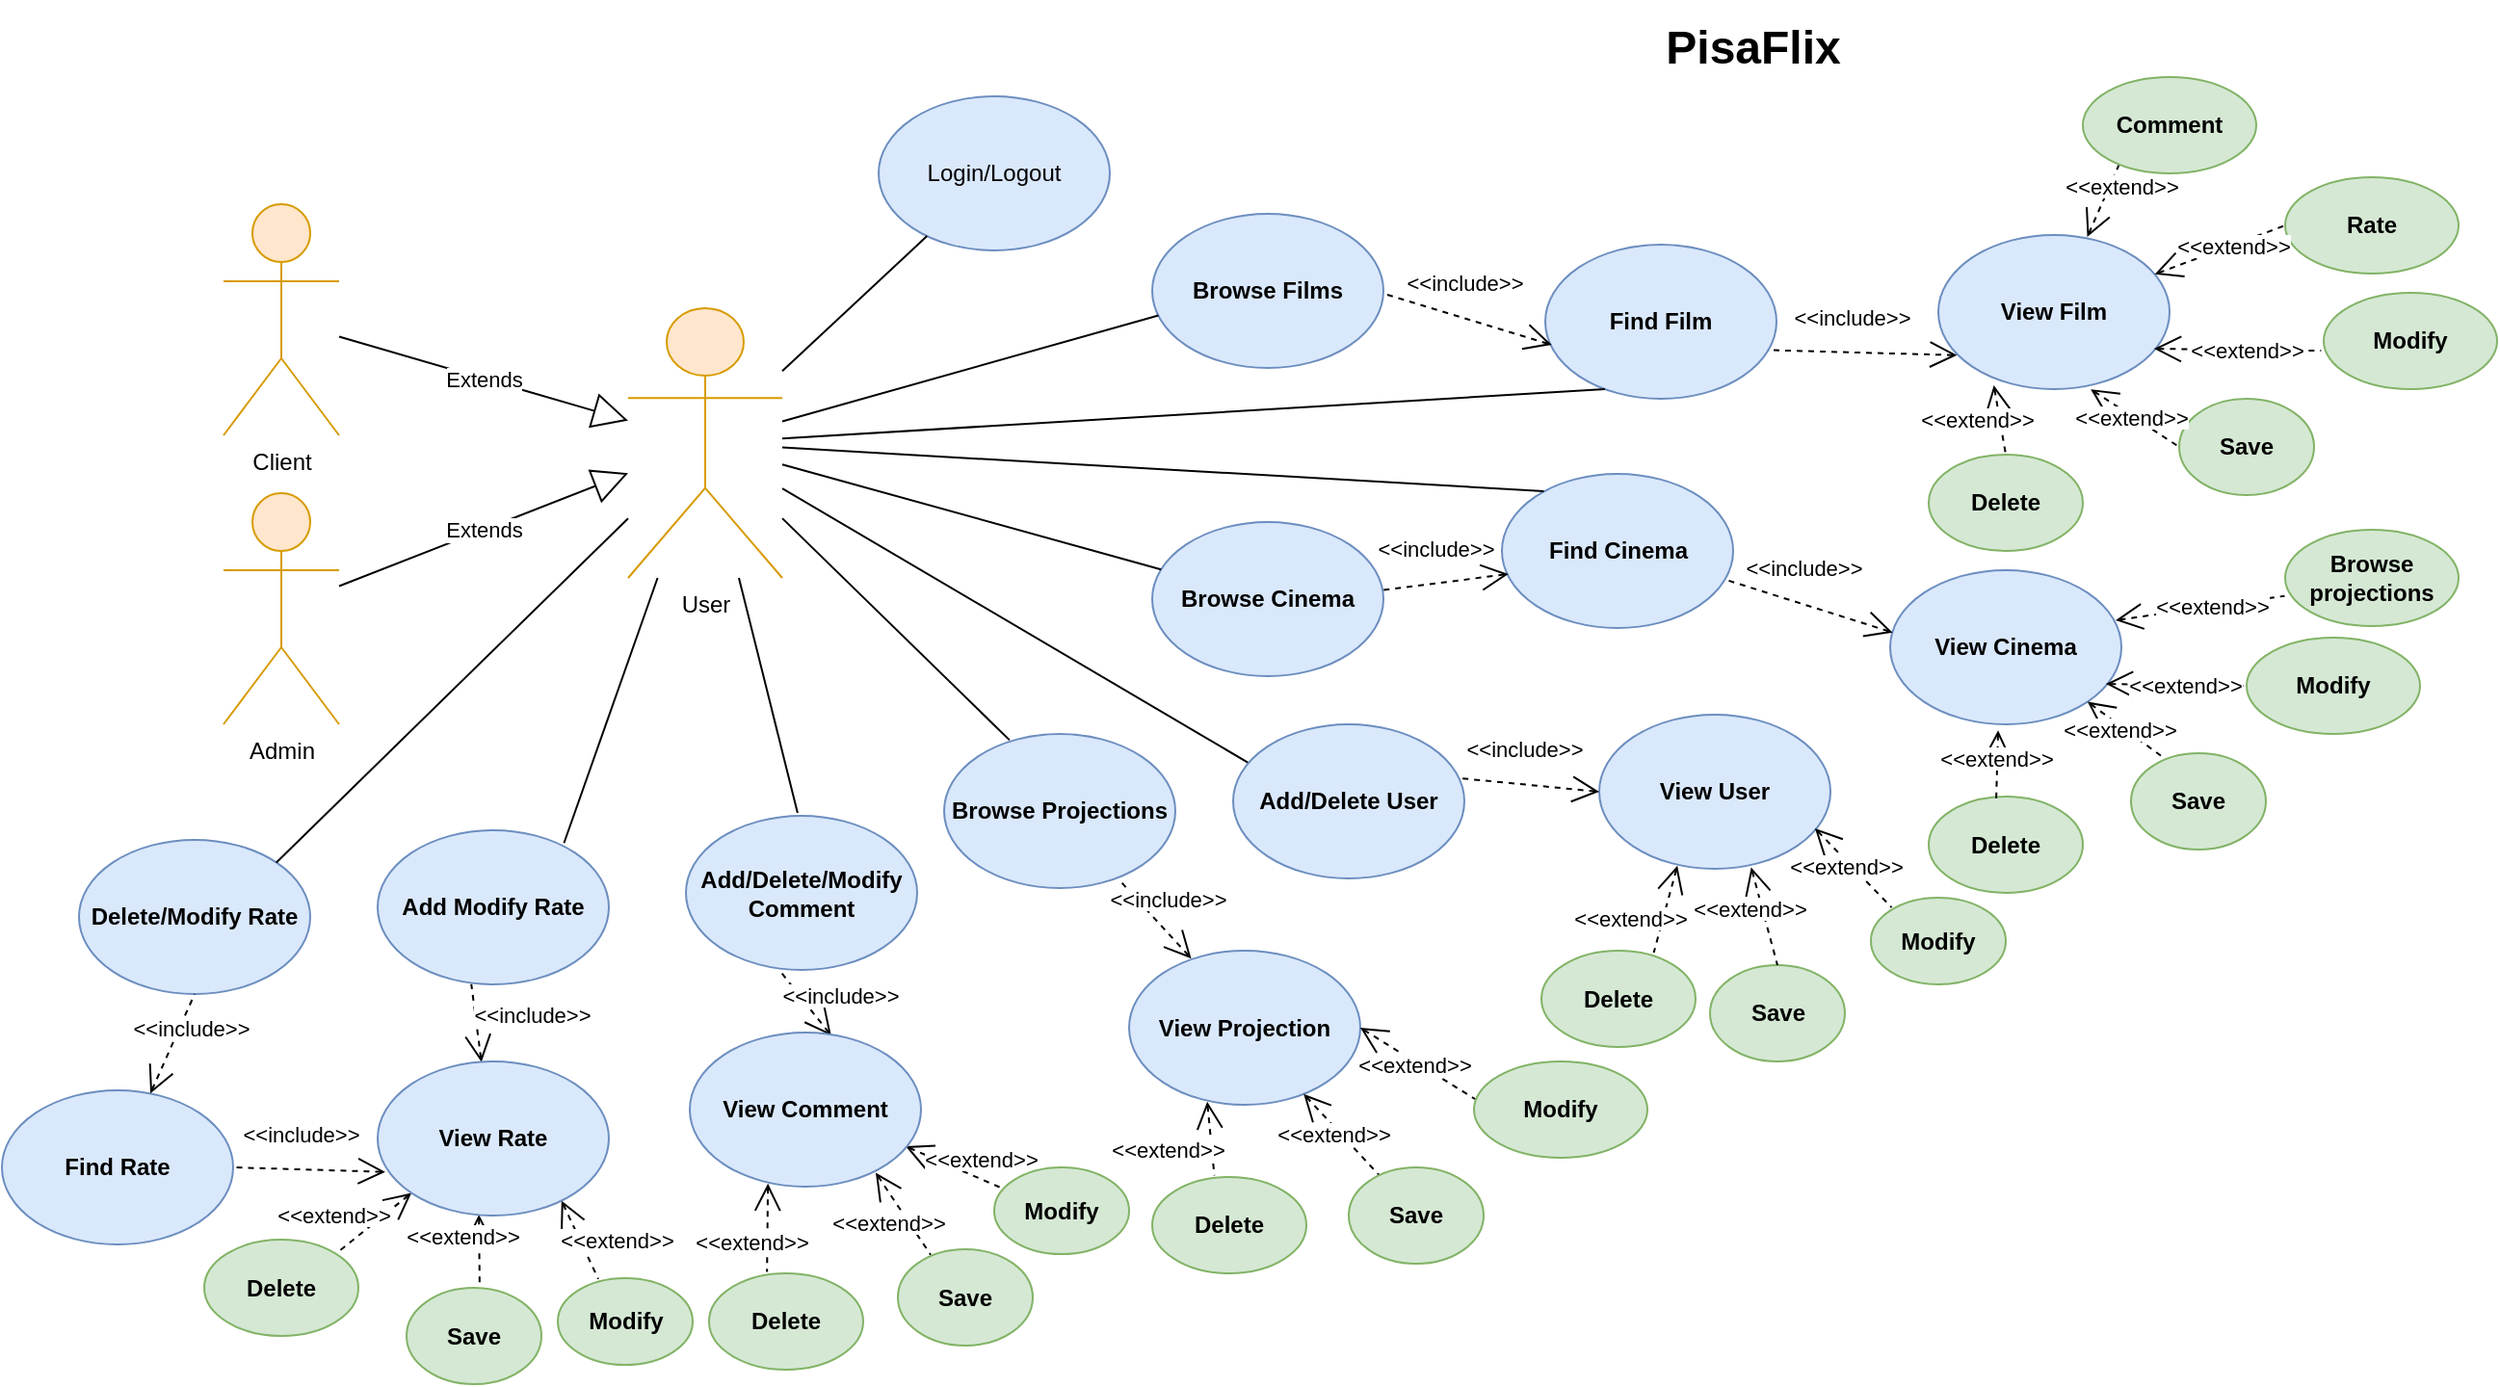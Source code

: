 <mxfile version="12.1.4" type="device" pages="1"><diagram id="BbvuW23b8s510joW4BoM" name="Pagina-1"><mxGraphModel dx="528" dy="254" grid="1" gridSize="10" guides="1" tooltips="1" connect="1" arrows="1" fold="1" page="1" pageScale="1" pageWidth="827" pageHeight="1169" math="0" shadow="0"><root><mxCell id="0"/><mxCell id="1" parent="0"/><mxCell id="h_1b7yaZ3pGZxx54D0NZ-1" value="User" style="shape=umlActor;verticalLabelPosition=bottom;labelBackgroundColor=#ffffff;verticalAlign=top;html=1;outlineConnect=0;fillColor=#ffe6cc;strokeColor=#d79b00;" parent="1" vertex="1"><mxGeometry x="330" y="174" width="80" height="140" as="geometry"/></mxCell><mxCell id="h_1b7yaZ3pGZxx54D0NZ-2" value="Client" style="shape=umlActor;verticalLabelPosition=bottom;labelBackgroundColor=#ffffff;verticalAlign=top;html=1;outlineConnect=0;fillColor=#ffe6cc;strokeColor=#d79b00;" parent="1" vertex="1"><mxGeometry x="120" y="120" width="60" height="120" as="geometry"/></mxCell><mxCell id="h_1b7yaZ3pGZxx54D0NZ-3" value="Admin" style="shape=umlActor;verticalLabelPosition=bottom;labelBackgroundColor=#ffffff;verticalAlign=top;html=1;outlineConnect=0;fillColor=#ffe6cc;strokeColor=#d79b00;" parent="1" vertex="1"><mxGeometry x="120" y="270" width="60" height="120" as="geometry"/></mxCell><mxCell id="h_1b7yaZ3pGZxx54D0NZ-4" value="Extends" style="endArrow=block;endSize=16;endFill=0;html=1;" parent="1" source="h_1b7yaZ3pGZxx54D0NZ-2" target="h_1b7yaZ3pGZxx54D0NZ-1" edge="1"><mxGeometry width="160" relative="1" as="geometry"><mxPoint x="-140" y="479" as="sourcePoint"/><mxPoint x="20" y="479" as="targetPoint"/></mxGeometry></mxCell><mxCell id="h_1b7yaZ3pGZxx54D0NZ-5" value="Extends" style="endArrow=block;endSize=16;endFill=0;html=1;" parent="1" source="h_1b7yaZ3pGZxx54D0NZ-3" target="h_1b7yaZ3pGZxx54D0NZ-1" edge="1"><mxGeometry width="160" relative="1" as="geometry"><mxPoint x="-170" y="259" as="sourcePoint"/><mxPoint x="-20" y="199" as="targetPoint"/></mxGeometry></mxCell><mxCell id="h_1b7yaZ3pGZxx54D0NZ-13" value="&lt;font style=&quot;font-size: 24px&quot;&gt;&lt;b&gt;PisaFlix&lt;/b&gt;&lt;/font&gt;" style="text;html=1;strokeColor=none;fillColor=none;align=center;verticalAlign=middle;whiteSpace=wrap;rounded=0;" parent="1" vertex="1"><mxGeometry x="839" y="14" width="150" height="50" as="geometry"/></mxCell><mxCell id="h_1b7yaZ3pGZxx54D0NZ-17" value="&lt;b&gt;Browse Films&lt;/b&gt;" style="ellipse;whiteSpace=wrap;html=1;fillColor=#dae8fc;strokeColor=#6c8ebf;" parent="1" vertex="1"><mxGeometry x="602" y="125" width="120" height="80" as="geometry"/></mxCell><mxCell id="h_1b7yaZ3pGZxx54D0NZ-18" value="Login/Logout" style="ellipse;whiteSpace=wrap;html=1;fillColor=#dae8fc;strokeColor=#6c8ebf;" parent="1" vertex="1"><mxGeometry x="460" y="64" width="120" height="80" as="geometry"/></mxCell><mxCell id="h_1b7yaZ3pGZxx54D0NZ-30" value="" style="endArrow=none;html=1;" parent="1" source="h_1b7yaZ3pGZxx54D0NZ-1" target="h_1b7yaZ3pGZxx54D0NZ-18" edge="1"><mxGeometry width="50" height="50" relative="1" as="geometry"><mxPoint x="620" y="340" as="sourcePoint"/><mxPoint x="1055" y="550" as="targetPoint"/></mxGeometry></mxCell><mxCell id="h_1b7yaZ3pGZxx54D0NZ-39" value="Find Film" style="ellipse;whiteSpace=wrap;html=1;fontStyle=1;fillColor=#dae8fc;strokeColor=#6c8ebf;" parent="1" vertex="1"><mxGeometry x="806" y="141" width="120" height="80" as="geometry"/></mxCell><mxCell id="h_1b7yaZ3pGZxx54D0NZ-43" value="" style="endArrow=none;html=1;entryX=0.027;entryY=0.659;entryDx=0;entryDy=0;entryPerimeter=0;" parent="1" source="h_1b7yaZ3pGZxx54D0NZ-1" target="h_1b7yaZ3pGZxx54D0NZ-17" edge="1"><mxGeometry width="50" height="50" relative="1" as="geometry"><mxPoint x="627.5" y="341.658" as="sourcePoint"/><mxPoint x="760.033" y="170.063" as="targetPoint"/></mxGeometry></mxCell><mxCell id="h_1b7yaZ3pGZxx54D0NZ-47" value="&lt;span style=&quot;background-color: rgb(255 , 255 , 255)&quot;&gt;&amp;lt;&amp;lt;include&amp;gt;&amp;gt;&lt;/span&gt;" style="edgeStyle=none;html=1;startArrow=open;endArrow=none;startSize=12;verticalAlign=bottom;dashed=1;labelBackgroundColor=none;entryX=1.004;entryY=0.519;entryDx=0;entryDy=0;entryPerimeter=0;exitX=0.028;exitY=0.65;exitDx=0;exitDy=0;exitPerimeter=0;" parent="1" source="h_1b7yaZ3pGZxx54D0NZ-39" target="h_1b7yaZ3pGZxx54D0NZ-17" edge="1"><mxGeometry x="0.116" y="-9" width="160" relative="1" as="geometry"><mxPoint x="840.071" y="103.5" as="sourcePoint"/><mxPoint x="1000.071" y="103.5" as="targetPoint"/><mxPoint as="offset"/></mxGeometry></mxCell><mxCell id="h_1b7yaZ3pGZxx54D0NZ-48" value="View Film" style="ellipse;whiteSpace=wrap;html=1;fontStyle=1;fillColor=#dae8fc;strokeColor=#6c8ebf;" parent="1" vertex="1"><mxGeometry x="1010" y="136" width="120" height="80" as="geometry"/></mxCell><mxCell id="h_1b7yaZ3pGZxx54D0NZ-49" value="&lt;span style=&quot;background-color: rgb(255 , 255 , 255)&quot;&gt;&amp;lt;&amp;lt;include&amp;gt;&amp;gt;&lt;/span&gt;" style="edgeStyle=none;html=1;startArrow=open;endArrow=none;startSize=12;verticalAlign=bottom;dashed=1;labelBackgroundColor=none;entryX=0.962;entryY=0.684;entryDx=0;entryDy=0;entryPerimeter=0;exitX=0.081;exitY=0.78;exitDx=0;exitDy=0;exitPerimeter=0;" parent="1" source="h_1b7yaZ3pGZxx54D0NZ-48" target="h_1b7yaZ3pGZxx54D0NZ-39" edge="1"><mxGeometry x="0.116" y="-9" width="160" relative="1" as="geometry"><mxPoint x="1121.86" y="230" as="sourcePoint"/><mxPoint x="1059.86" y="238.64" as="targetPoint"/><mxPoint as="offset"/></mxGeometry></mxCell><mxCell id="h_1b7yaZ3pGZxx54D0NZ-50" value="Delete" style="ellipse;whiteSpace=wrap;html=1;fontStyle=1;fillColor=#d5e8d4;strokeColor=#82b366;" parent="1" vertex="1"><mxGeometry x="1005" y="250" width="80" height="50" as="geometry"/></mxCell><mxCell id="h_1b7yaZ3pGZxx54D0NZ-51" value="Save" style="ellipse;whiteSpace=wrap;html=1;fontStyle=1;fillColor=#d5e8d4;strokeColor=#82b366;" parent="1" vertex="1"><mxGeometry x="1135" y="221" width="70" height="50" as="geometry"/></mxCell><mxCell id="h_1b7yaZ3pGZxx54D0NZ-52" value="Modify" style="ellipse;whiteSpace=wrap;html=1;fontStyle=1;fillColor=#d5e8d4;strokeColor=#82b366;" parent="1" vertex="1"><mxGeometry x="1210" y="166" width="90" height="50" as="geometry"/></mxCell><mxCell id="h_1b7yaZ3pGZxx54D0NZ-54" value="&lt;span style=&quot;background-color: rgb(255 , 255 , 255)&quot;&gt;&amp;lt;&amp;lt;extend&amp;gt;&amp;gt;&lt;/span&gt;" style="edgeStyle=none;html=1;startArrow=open;endArrow=none;startSize=12;verticalAlign=bottom;dashed=1;labelBackgroundColor=none;entryX=-0.015;entryY=0.601;entryDx=0;entryDy=0;exitX=0.933;exitY=0.738;exitDx=0;exitDy=0;exitPerimeter=0;entryPerimeter=0;" parent="1" source="h_1b7yaZ3pGZxx54D0NZ-48" target="h_1b7yaZ3pGZxx54D0NZ-52" edge="1"><mxGeometry x="0.116" y="-9" width="160" relative="1" as="geometry"><mxPoint x="1114.22" y="210.9" as="sourcePoint"/><mxPoint x="999.94" y="213.22" as="targetPoint"/><mxPoint as="offset"/></mxGeometry></mxCell><mxCell id="h_1b7yaZ3pGZxx54D0NZ-55" value="&lt;span style=&quot;background-color: rgb(255 , 255 , 255)&quot;&gt;&amp;lt;&amp;lt;extend&amp;gt;&amp;gt;&lt;/span&gt;" style="edgeStyle=none;html=1;startArrow=open;endArrow=none;startSize=12;verticalAlign=bottom;dashed=1;labelBackgroundColor=none;entryX=0;entryY=0.5;entryDx=0;entryDy=0;exitX=0.659;exitY=1.001;exitDx=0;exitDy=0;exitPerimeter=0;" parent="1" source="h_1b7yaZ3pGZxx54D0NZ-48" target="h_1b7yaZ3pGZxx54D0NZ-51" edge="1"><mxGeometry x="0.116" y="-9" width="160" relative="1" as="geometry"><mxPoint x="1114.22" y="234.9" as="sourcePoint"/><mxPoint x="999.94" y="237.22" as="targetPoint"/><mxPoint as="offset"/></mxGeometry></mxCell><mxCell id="h_1b7yaZ3pGZxx54D0NZ-56" value="&lt;span style=&quot;background-color: rgb(255 , 255 , 255)&quot;&gt;&amp;lt;&amp;lt;extend&amp;gt;&amp;gt;&lt;/span&gt;" style="edgeStyle=none;html=1;startArrow=open;endArrow=none;startSize=12;verticalAlign=bottom;dashed=1;labelBackgroundColor=none;entryX=0.5;entryY=0;entryDx=0;entryDy=0;exitX=0.24;exitY=0.975;exitDx=0;exitDy=0;exitPerimeter=0;" parent="1" source="h_1b7yaZ3pGZxx54D0NZ-48" target="h_1b7yaZ3pGZxx54D0NZ-50" edge="1"><mxGeometry x="0.375" y="-13" width="160" relative="1" as="geometry"><mxPoint x="1114.22" y="249.9" as="sourcePoint"/><mxPoint x="999.94" y="252.22" as="targetPoint"/><mxPoint as="offset"/></mxGeometry></mxCell><mxCell id="h_1b7yaZ3pGZxx54D0NZ-59" value="" style="endArrow=none;html=1;entryX=0.258;entryY=0.938;entryDx=0;entryDy=0;entryPerimeter=0;" parent="1" source="h_1b7yaZ3pGZxx54D0NZ-1" target="h_1b7yaZ3pGZxx54D0NZ-39" edge="1"><mxGeometry width="50" height="50" relative="1" as="geometry"><mxPoint x="628.5" y="365.459" as="sourcePoint"/><mxPoint x="771.74" y="260.22" as="targetPoint"/></mxGeometry></mxCell><mxCell id="h_1b7yaZ3pGZxx54D0NZ-61" value="&lt;b&gt;Browse Cinema&lt;/b&gt;" style="ellipse;whiteSpace=wrap;html=1;fillColor=#dae8fc;strokeColor=#6c8ebf;" parent="1" vertex="1"><mxGeometry x="602" y="285" width="120" height="80" as="geometry"/></mxCell><mxCell id="h_1b7yaZ3pGZxx54D0NZ-63" value="Find&amp;nbsp;&lt;b&gt;Cinema&lt;/b&gt;" style="ellipse;whiteSpace=wrap;html=1;fontStyle=1;fillColor=#dae8fc;strokeColor=#6c8ebf;" parent="1" vertex="1"><mxGeometry x="783.5" y="260" width="120" height="80" as="geometry"/></mxCell><mxCell id="h_1b7yaZ3pGZxx54D0NZ-64" value="" style="endArrow=none;html=1;" parent="1" source="h_1b7yaZ3pGZxx54D0NZ-1" target="h_1b7yaZ3pGZxx54D0NZ-61" edge="1"><mxGeometry width="50" height="50" relative="1" as="geometry"><mxPoint x="630" y="617.959" as="sourcePoint"/><mxPoint x="770.033" y="460.063" as="targetPoint"/></mxGeometry></mxCell><mxCell id="h_1b7yaZ3pGZxx54D0NZ-65" value="&lt;span style=&quot;background-color: rgb(255 , 255 , 255)&quot;&gt;&amp;lt;&amp;lt;include&amp;gt;&amp;gt;&lt;/span&gt;" style="edgeStyle=none;html=1;startArrow=open;endArrow=none;startSize=12;verticalAlign=bottom;dashed=1;labelBackgroundColor=none;entryX=0.99;entryY=0.443;entryDx=0;entryDy=0;entryPerimeter=0;exitX=0.028;exitY=0.65;exitDx=0;exitDy=0;exitPerimeter=0;" parent="1" source="h_1b7yaZ3pGZxx54D0NZ-63" target="h_1b7yaZ3pGZxx54D0NZ-61" edge="1"><mxGeometry x="0.116" y="-9" width="160" relative="1" as="geometry"><mxPoint x="850.071" y="393.5" as="sourcePoint"/><mxPoint x="1010.071" y="393.5" as="targetPoint"/><mxPoint as="offset"/></mxGeometry></mxCell><mxCell id="h_1b7yaZ3pGZxx54D0NZ-66" value="View&amp;nbsp;&lt;b&gt;Cinema&lt;/b&gt;" style="ellipse;whiteSpace=wrap;html=1;fontStyle=1;fillColor=#dae8fc;strokeColor=#6c8ebf;" parent="1" vertex="1"><mxGeometry x="985" y="310" width="120" height="80" as="geometry"/></mxCell><mxCell id="h_1b7yaZ3pGZxx54D0NZ-67" value="&lt;span style=&quot;background-color: rgb(255 , 255 , 255)&quot;&gt;&amp;lt;&amp;lt;include&amp;gt;&amp;gt;&lt;/span&gt;" style="edgeStyle=none;html=1;startArrow=open;endArrow=none;startSize=12;verticalAlign=bottom;dashed=1;labelBackgroundColor=none;entryX=0.962;entryY=0.684;entryDx=0;entryDy=0;entryPerimeter=0;exitX=0.011;exitY=0.404;exitDx=0;exitDy=0;exitPerimeter=0;" parent="1" source="h_1b7yaZ3pGZxx54D0NZ-66" target="h_1b7yaZ3pGZxx54D0NZ-63" edge="1"><mxGeometry x="0.116" y="-9" width="160" relative="1" as="geometry"><mxPoint x="1131.86" y="520" as="sourcePoint"/><mxPoint x="1069.86" y="528.64" as="targetPoint"/><mxPoint as="offset"/></mxGeometry></mxCell><mxCell id="h_1b7yaZ3pGZxx54D0NZ-68" value="Delete" style="ellipse;whiteSpace=wrap;html=1;fontStyle=1;fillColor=#d5e8d4;strokeColor=#82b366;" parent="1" vertex="1"><mxGeometry x="1005" y="427.5" width="80" height="50" as="geometry"/></mxCell><mxCell id="h_1b7yaZ3pGZxx54D0NZ-69" value="Save" style="ellipse;whiteSpace=wrap;html=1;fontStyle=1;fillColor=#d5e8d4;strokeColor=#82b366;" parent="1" vertex="1"><mxGeometry x="1110" y="405" width="70" height="50" as="geometry"/></mxCell><mxCell id="h_1b7yaZ3pGZxx54D0NZ-70" value="Modify" style="ellipse;whiteSpace=wrap;html=1;fontStyle=1;fillColor=#d5e8d4;strokeColor=#82b366;" parent="1" vertex="1"><mxGeometry x="1170" y="345" width="90" height="50" as="geometry"/></mxCell><mxCell id="h_1b7yaZ3pGZxx54D0NZ-71" value="&lt;span style=&quot;background-color: rgb(255 , 255 , 255)&quot;&gt;&amp;lt;&amp;lt;extend&amp;gt;&amp;gt;&lt;/span&gt;" style="edgeStyle=none;html=1;startArrow=open;endArrow=none;startSize=12;verticalAlign=bottom;dashed=1;labelBackgroundColor=none;entryX=0;entryY=0.5;entryDx=0;entryDy=0;exitX=0.933;exitY=0.738;exitDx=0;exitDy=0;exitPerimeter=0;" parent="1" source="h_1b7yaZ3pGZxx54D0NZ-66" target="h_1b7yaZ3pGZxx54D0NZ-70" edge="1"><mxGeometry x="0.116" y="-9" width="160" relative="1" as="geometry"><mxPoint x="1174.22" y="499.9" as="sourcePoint"/><mxPoint x="1059.94" y="502.22" as="targetPoint"/><mxPoint as="offset"/></mxGeometry></mxCell><mxCell id="h_1b7yaZ3pGZxx54D0NZ-72" value="&lt;span style=&quot;background-color: rgb(255 , 255 , 255)&quot;&gt;&amp;lt;&amp;lt;extend&amp;gt;&amp;gt;&lt;/span&gt;" style="edgeStyle=none;html=1;startArrow=open;endArrow=none;startSize=12;verticalAlign=bottom;dashed=1;labelBackgroundColor=none;entryX=0.231;entryY=0.036;entryDx=0;entryDy=0;exitX=1;exitY=1;exitDx=0;exitDy=0;entryPerimeter=0;" parent="1" source="h_1b7yaZ3pGZxx54D0NZ-66" target="h_1b7yaZ3pGZxx54D0NZ-69" edge="1"><mxGeometry x="0.116" y="-9" width="160" relative="1" as="geometry"><mxPoint x="1174.22" y="523.9" as="sourcePoint"/><mxPoint x="1059.94" y="526.22" as="targetPoint"/><mxPoint as="offset"/></mxGeometry></mxCell><mxCell id="h_1b7yaZ3pGZxx54D0NZ-73" value="&lt;span style=&quot;background-color: rgb(255 , 255 , 255)&quot;&gt;&amp;lt;&amp;lt;extend&amp;gt;&amp;gt;&lt;/span&gt;" style="edgeStyle=none;html=1;startArrow=open;endArrow=none;startSize=12;verticalAlign=bottom;dashed=1;labelBackgroundColor=none;entryX=0.438;entryY=0.02;entryDx=0;entryDy=0;entryPerimeter=0;exitX=0.467;exitY=1.039;exitDx=0;exitDy=0;exitPerimeter=0;" parent="1" source="h_1b7yaZ3pGZxx54D0NZ-66" target="h_1b7yaZ3pGZxx54D0NZ-68" edge="1"><mxGeometry x="0.328" width="160" relative="1" as="geometry"><mxPoint x="1174.22" y="538.9" as="sourcePoint"/><mxPoint x="1059.94" y="541.22" as="targetPoint"/><mxPoint as="offset"/></mxGeometry></mxCell><mxCell id="h_1b7yaZ3pGZxx54D0NZ-74" value="" style="endArrow=none;html=1;entryX=0.181;entryY=0.112;entryDx=0;entryDy=0;entryPerimeter=0;" parent="1" source="h_1b7yaZ3pGZxx54D0NZ-1" target="h_1b7yaZ3pGZxx54D0NZ-63" edge="1"><mxGeometry width="50" height="50" relative="1" as="geometry"><mxPoint x="580" y="300.222" as="sourcePoint"/><mxPoint x="741.74" y="491.22" as="targetPoint"/></mxGeometry></mxCell><mxCell id="h_1b7yaZ3pGZxx54D0NZ-76" value="" style="endArrow=none;html=1;entryX=0.065;entryY=0.249;entryDx=0;entryDy=0;entryPerimeter=0;" parent="1" source="h_1b7yaZ3pGZxx54D0NZ-1" target="h_1b7yaZ3pGZxx54D0NZ-78" edge="1"><mxGeometry width="50" height="50" relative="1" as="geometry"><mxPoint x="805" y="390.821" as="sourcePoint"/><mxPoint x="771.74" y="680.22" as="targetPoint"/><Array as="points"/></mxGeometry></mxCell><mxCell id="h_1b7yaZ3pGZxx54D0NZ-78" value="Add/Delete&amp;nbsp;&lt;b&gt;User&lt;/b&gt;" style="ellipse;whiteSpace=wrap;html=1;fontStyle=1;fillColor=#dae8fc;strokeColor=#6c8ebf;" parent="1" vertex="1"><mxGeometry x="644" y="390" width="120" height="80" as="geometry"/></mxCell><mxCell id="h_1b7yaZ3pGZxx54D0NZ-80" value="View&amp;nbsp;&lt;b&gt;User&lt;/b&gt;" style="ellipse;whiteSpace=wrap;html=1;fontStyle=1;fillColor=#dae8fc;strokeColor=#6c8ebf;" parent="1" vertex="1"><mxGeometry x="834" y="385" width="120" height="80" as="geometry"/></mxCell><mxCell id="h_1b7yaZ3pGZxx54D0NZ-81" value="&lt;span style=&quot;background-color: rgb(255 , 255 , 255)&quot;&gt;&amp;lt;&amp;lt;include&amp;gt;&amp;gt;&lt;/span&gt;" style="edgeStyle=none;html=1;startArrow=open;endArrow=none;startSize=12;verticalAlign=bottom;dashed=1;labelBackgroundColor=none;entryX=0.983;entryY=0.35;entryDx=0;entryDy=0;entryPerimeter=0;exitX=0;exitY=0.5;exitDx=0;exitDy=0;" parent="1" source="h_1b7yaZ3pGZxx54D0NZ-80" target="h_1b7yaZ3pGZxx54D0NZ-78" edge="1"><mxGeometry x="0.116" y="-9" width="160" relative="1" as="geometry"><mxPoint x="1161.86" y="709" as="sourcePoint"/><mxPoint x="1099.86" y="717.64" as="targetPoint"/><mxPoint as="offset"/></mxGeometry></mxCell><mxCell id="h_1b7yaZ3pGZxx54D0NZ-82" value="Delete" style="ellipse;whiteSpace=wrap;html=1;fontStyle=1;fillColor=#d5e8d4;strokeColor=#82b366;" parent="1" vertex="1"><mxGeometry x="804" y="507.5" width="80" height="50" as="geometry"/></mxCell><mxCell id="h_1b7yaZ3pGZxx54D0NZ-83" value="Save" style="ellipse;whiteSpace=wrap;html=1;fontStyle=1;fillColor=#d5e8d4;strokeColor=#82b366;" parent="1" vertex="1"><mxGeometry x="891.5" y="515" width="70" height="50" as="geometry"/></mxCell><mxCell id="h_1b7yaZ3pGZxx54D0NZ-84" value="Modify" style="ellipse;whiteSpace=wrap;html=1;fontStyle=1;fillColor=#d5e8d4;strokeColor=#82b366;" parent="1" vertex="1"><mxGeometry x="975" y="480" width="70" height="45" as="geometry"/></mxCell><mxCell id="h_1b7yaZ3pGZxx54D0NZ-85" value="&lt;span style=&quot;background-color: rgb(255 , 255 , 255)&quot;&gt;&amp;lt;&amp;lt;extend&amp;gt;&amp;gt;&lt;/span&gt;" style="edgeStyle=none;html=1;startArrow=open;endArrow=none;startSize=12;verticalAlign=bottom;dashed=1;labelBackgroundColor=none;entryX=0.154;entryY=0.113;entryDx=0;entryDy=0;entryPerimeter=0;exitX=0.933;exitY=0.738;exitDx=0;exitDy=0;exitPerimeter=0;" parent="1" source="h_1b7yaZ3pGZxx54D0NZ-80" target="h_1b7yaZ3pGZxx54D0NZ-84" edge="1"><mxGeometry x="0.116" y="-9" width="160" relative="1" as="geometry"><mxPoint x="1204.22" y="688.9" as="sourcePoint"/><mxPoint x="1089.94" y="691.22" as="targetPoint"/><mxPoint as="offset"/></mxGeometry></mxCell><mxCell id="h_1b7yaZ3pGZxx54D0NZ-86" value="&lt;span style=&quot;background-color: rgb(255 , 255 , 255)&quot;&gt;&amp;lt;&amp;lt;extend&amp;gt;&amp;gt;&lt;/span&gt;" style="edgeStyle=none;html=1;startArrow=open;endArrow=none;startSize=12;verticalAlign=bottom;dashed=1;labelBackgroundColor=none;entryX=0.5;entryY=0;entryDx=0;entryDy=0;exitX=0.657;exitY=0.99;exitDx=0;exitDy=0;exitPerimeter=0;" parent="1" source="h_1b7yaZ3pGZxx54D0NZ-80" target="h_1b7yaZ3pGZxx54D0NZ-83" edge="1"><mxGeometry x="0.116" y="-9" width="160" relative="1" as="geometry"><mxPoint x="1204.22" y="712.9" as="sourcePoint"/><mxPoint x="1089.94" y="715.22" as="targetPoint"/><mxPoint as="offset"/></mxGeometry></mxCell><mxCell id="h_1b7yaZ3pGZxx54D0NZ-87" value="&lt;span style=&quot;background-color: rgb(255 , 255 , 255)&quot;&gt;&amp;lt;&amp;lt;extend&amp;gt;&amp;gt;&lt;/span&gt;" style="edgeStyle=none;html=1;startArrow=open;endArrow=none;startSize=12;verticalAlign=bottom;dashed=1;labelBackgroundColor=none;entryX=0.729;entryY=0.02;entryDx=0;entryDy=0;entryPerimeter=0;exitX=0.338;exitY=0.98;exitDx=0;exitDy=0;exitPerimeter=0;" parent="1" source="h_1b7yaZ3pGZxx54D0NZ-80" target="h_1b7yaZ3pGZxx54D0NZ-82" edge="1"><mxGeometry x="0.787" y="-14" width="160" relative="1" as="geometry"><mxPoint x="1204.22" y="727.9" as="sourcePoint"/><mxPoint x="1089.94" y="730.22" as="targetPoint"/><mxPoint as="offset"/></mxGeometry></mxCell><mxCell id="h_1b7yaZ3pGZxx54D0NZ-93" value="" style="endArrow=none;html=1;entryX=0.283;entryY=0.04;entryDx=0;entryDy=0;entryPerimeter=0;" parent="1" source="h_1b7yaZ3pGZxx54D0NZ-1" target="h_1b7yaZ3pGZxx54D0NZ-94" edge="1"><mxGeometry width="50" height="50" relative="1" as="geometry"><mxPoint x="640.3" y="437.5" as="sourcePoint"/><mxPoint x="754.533" y="867.563" as="targetPoint"/><Array as="points"/></mxGeometry></mxCell><mxCell id="h_1b7yaZ3pGZxx54D0NZ-94" value="&lt;b&gt;Browse Projections&lt;/b&gt;" style="ellipse;whiteSpace=wrap;html=1;fillColor=#dae8fc;strokeColor=#6c8ebf;" parent="1" vertex="1"><mxGeometry x="494" y="395" width="120" height="80" as="geometry"/></mxCell><mxCell id="h_1b7yaZ3pGZxx54D0NZ-97" value="&lt;span style=&quot;background-color: rgb(255 , 255 , 255)&quot;&gt;&amp;lt;&amp;lt;include&amp;gt;&amp;gt;&lt;/span&gt;" style="edgeStyle=none;html=1;startArrow=open;endArrow=none;startSize=12;verticalAlign=bottom;dashed=1;labelBackgroundColor=none;entryX=0.767;entryY=0.963;entryDx=0;entryDy=0;entryPerimeter=0;exitX=0.269;exitY=0.051;exitDx=0;exitDy=0;exitPerimeter=0;" parent="1" source="h_1b7yaZ3pGZxx54D0NZ-98" target="h_1b7yaZ3pGZxx54D0NZ-94" edge="1"><mxGeometry x="-0.097" y="-6" width="160" relative="1" as="geometry"><mxPoint x="1116.36" y="927.5" as="sourcePoint"/><mxPoint x="1009.94" y="762.22" as="targetPoint"/><mxPoint as="offset"/></mxGeometry></mxCell><mxCell id="h_1b7yaZ3pGZxx54D0NZ-98" value="View Projection" style="ellipse;whiteSpace=wrap;html=1;fontStyle=1;fillColor=#dae8fc;strokeColor=#6c8ebf;" parent="1" vertex="1"><mxGeometry x="590" y="507.5" width="120" height="80" as="geometry"/></mxCell><mxCell id="h_1b7yaZ3pGZxx54D0NZ-99" value="Delete" style="ellipse;whiteSpace=wrap;html=1;fontStyle=1;fillColor=#d5e8d4;strokeColor=#82b366;" parent="1" vertex="1"><mxGeometry x="602" y="625" width="80" height="50" as="geometry"/></mxCell><mxCell id="h_1b7yaZ3pGZxx54D0NZ-100" value="&lt;span style=&quot;background-color: rgb(255 , 255 , 255)&quot;&gt;&amp;lt;&amp;lt;extend&amp;gt;&amp;gt;&lt;/span&gt;" style="edgeStyle=none;html=1;startArrow=open;endArrow=none;startSize=12;verticalAlign=bottom;dashed=1;labelBackgroundColor=none;entryX=0.403;entryY=-0.017;entryDx=0;entryDy=0;entryPerimeter=0;exitX=0.338;exitY=0.98;exitDx=0;exitDy=0;exitPerimeter=0;" parent="1" source="h_1b7yaZ3pGZxx54D0NZ-98" target="h_1b7yaZ3pGZxx54D0NZ-99" edge="1"><mxGeometry x="0.664" y="-24" width="160" relative="1" as="geometry"><mxPoint x="1158.72" y="946.4" as="sourcePoint"/><mxPoint x="1044.44" y="948.72" as="targetPoint"/><mxPoint as="offset"/></mxGeometry></mxCell><mxCell id="h_1b7yaZ3pGZxx54D0NZ-101" value="&lt;span style=&quot;background-color: rgb(255 , 255 , 255)&quot;&gt;&amp;lt;&amp;lt;extend&amp;gt;&amp;gt;&lt;/span&gt;" style="edgeStyle=none;html=1;startArrow=open;endArrow=none;startSize=12;verticalAlign=bottom;dashed=1;labelBackgroundColor=none;entryX=0.229;entryY=0.086;entryDx=0;entryDy=0;exitX=0.755;exitY=0.93;exitDx=0;exitDy=0;exitPerimeter=0;entryPerimeter=0;" parent="1" source="h_1b7yaZ3pGZxx54D0NZ-98" target="h_1b7yaZ3pGZxx54D0NZ-102" edge="1"><mxGeometry x="0.116" y="-9" width="160" relative="1" as="geometry"><mxPoint x="1158.72" y="931.4" as="sourcePoint"/><mxPoint x="1044.44" y="933.72" as="targetPoint"/><mxPoint as="offset"/></mxGeometry></mxCell><mxCell id="h_1b7yaZ3pGZxx54D0NZ-102" value="Save" style="ellipse;whiteSpace=wrap;html=1;fontStyle=1;fillColor=#d5e8d4;strokeColor=#82b366;" parent="1" vertex="1"><mxGeometry x="704" y="620" width="70" height="50" as="geometry"/></mxCell><mxCell id="h_1b7yaZ3pGZxx54D0NZ-103" value="Modify" style="ellipse;whiteSpace=wrap;html=1;fontStyle=1;fillColor=#d5e8d4;strokeColor=#82b366;" parent="1" vertex="1"><mxGeometry x="769" y="565" width="90" height="50" as="geometry"/></mxCell><mxCell id="h_1b7yaZ3pGZxx54D0NZ-104" value="&lt;span style=&quot;background-color: rgb(255 , 255 , 255)&quot;&gt;&amp;lt;&amp;lt;extend&amp;gt;&amp;gt;&lt;/span&gt;" style="edgeStyle=none;html=1;startArrow=open;endArrow=none;startSize=12;verticalAlign=bottom;dashed=1;labelBackgroundColor=none;entryX=0.006;entryY=0.39;entryDx=0;entryDy=0;entryPerimeter=0;exitX=1;exitY=0.5;exitDx=0;exitDy=0;" parent="1" source="h_1b7yaZ3pGZxx54D0NZ-98" target="h_1b7yaZ3pGZxx54D0NZ-103" edge="1"><mxGeometry x="0.116" y="-9" width="160" relative="1" as="geometry"><mxPoint x="1158.72" y="907.4" as="sourcePoint"/><mxPoint x="1044.44" y="909.72" as="targetPoint"/><mxPoint as="offset"/></mxGeometry></mxCell><mxCell id="h_1b7yaZ3pGZxx54D0NZ-105" value="" style="endArrow=none;html=1;entryX=0.806;entryY=0.083;entryDx=0;entryDy=0;entryPerimeter=0;" parent="1" source="h_1b7yaZ3pGZxx54D0NZ-1" target="h_1b7yaZ3pGZxx54D0NZ-110" edge="1"><mxGeometry width="50" height="50" relative="1" as="geometry"><mxPoint x="499" y="952.592" as="sourcePoint"/><mxPoint x="650.74" y="1250.22" as="targetPoint"/><Array as="points"/></mxGeometry></mxCell><mxCell id="h_1b7yaZ3pGZxx54D0NZ-106" value="&lt;span style=&quot;background-color: rgb(255 , 255 , 255)&quot;&gt;&amp;lt;&amp;lt;include&amp;gt;&amp;gt;&lt;/span&gt;" style="edgeStyle=none;html=1;startArrow=open;endArrow=none;startSize=12;verticalAlign=bottom;dashed=1;labelBackgroundColor=none;entryX=0.405;entryY=0.997;entryDx=0;entryDy=0;exitX=0.449;exitY=0.005;exitDx=0;exitDy=0;exitPerimeter=0;entryPerimeter=0;" parent="1" source="h_1b7yaZ3pGZxx54D0NZ-111" target="h_1b7yaZ3pGZxx54D0NZ-110" edge="1"><mxGeometry x="-0.419" y="-28" width="160" relative="1" as="geometry"><mxPoint x="149" y="570" as="sourcePoint"/><mxPoint x="469.86" y="807.64" as="targetPoint"/><mxPoint as="offset"/></mxGeometry></mxCell><mxCell id="h_1b7yaZ3pGZxx54D0NZ-107" value="&lt;span style=&quot;background-color: rgb(255 , 255 , 255)&quot;&gt;&amp;lt;&amp;lt;extend&amp;gt;&amp;gt;&lt;/span&gt;" style="edgeStyle=none;html=1;startArrow=open;endArrow=none;startSize=12;verticalAlign=bottom;dashed=1;labelBackgroundColor=none;exitX=0;exitY=1;exitDx=0;exitDy=0;entryX=1;entryY=0;entryDx=0;entryDy=0;" parent="1" source="h_1b7yaZ3pGZxx54D0NZ-111" target="h_1b7yaZ3pGZxx54D0NZ-112" edge="1"><mxGeometry x="0.777" y="-9" width="160" relative="1" as="geometry"><mxPoint x="574.22" y="817.9" as="sourcePoint"/><mxPoint x="190" y="660" as="targetPoint"/><mxPoint as="offset"/></mxGeometry></mxCell><mxCell id="h_1b7yaZ3pGZxx54D0NZ-108" value="&lt;span style=&quot;background-color: rgb(255 , 255 , 255)&quot;&gt;&amp;lt;&amp;lt;extend&amp;gt;&amp;gt;&lt;/span&gt;" style="edgeStyle=none;html=1;startArrow=open;endArrow=none;startSize=12;verticalAlign=bottom;dashed=1;labelBackgroundColor=none;entryX=0.542;entryY=-0.018;entryDx=0;entryDy=0;exitX=0.438;exitY=0.993;exitDx=0;exitDy=0;exitPerimeter=0;entryPerimeter=0;" parent="1" source="h_1b7yaZ3pGZxx54D0NZ-111" target="h_1b7yaZ3pGZxx54D0NZ-113" edge="1"><mxGeometry x="0.116" y="-9" width="160" relative="1" as="geometry"><mxPoint x="574.22" y="802.9" as="sourcePoint"/><mxPoint x="459.94" y="805.22" as="targetPoint"/><mxPoint as="offset"/></mxGeometry></mxCell><mxCell id="h_1b7yaZ3pGZxx54D0NZ-109" value="&lt;span style=&quot;background-color: rgb(255 , 255 , 255)&quot;&gt;&amp;lt;&amp;lt;extend&amp;gt;&amp;gt;&lt;/span&gt;" style="edgeStyle=none;html=1;startArrow=open;endArrow=none;startSize=12;verticalAlign=bottom;dashed=1;labelBackgroundColor=none;entryX=0.3;entryY=0.009;entryDx=0;entryDy=0;exitX=0.795;exitY=0.903;exitDx=0;exitDy=0;exitPerimeter=0;entryPerimeter=0;" parent="1" source="h_1b7yaZ3pGZxx54D0NZ-111" target="h_1b7yaZ3pGZxx54D0NZ-114" edge="1"><mxGeometry x="0.742" y="13" width="160" relative="1" as="geometry"><mxPoint x="574.22" y="778.9" as="sourcePoint"/><mxPoint x="459.94" y="781.22" as="targetPoint"/><mxPoint as="offset"/></mxGeometry></mxCell><mxCell id="h_1b7yaZ3pGZxx54D0NZ-110" value="Add Modify Rate" style="ellipse;whiteSpace=wrap;html=1;fontStyle=1;fillColor=#dae8fc;strokeColor=#6c8ebf;" parent="1" vertex="1"><mxGeometry x="200" y="445" width="120" height="80" as="geometry"/></mxCell><mxCell id="h_1b7yaZ3pGZxx54D0NZ-111" value="View Rate" style="ellipse;whiteSpace=wrap;html=1;fontStyle=1;fillColor=#dae8fc;strokeColor=#6c8ebf;" parent="1" vertex="1"><mxGeometry x="200" y="565" width="120" height="80" as="geometry"/></mxCell><mxCell id="h_1b7yaZ3pGZxx54D0NZ-112" value="Delete" style="ellipse;whiteSpace=wrap;html=1;fontStyle=1;fillColor=#d5e8d4;strokeColor=#82b366;" parent="1" vertex="1"><mxGeometry x="110" y="657.5" width="80" height="50" as="geometry"/></mxCell><mxCell id="h_1b7yaZ3pGZxx54D0NZ-113" value="Save" style="ellipse;whiteSpace=wrap;html=1;fontStyle=1;fillColor=#d5e8d4;strokeColor=#82b366;" parent="1" vertex="1"><mxGeometry x="215" y="682.5" width="70" height="50" as="geometry"/></mxCell><mxCell id="h_1b7yaZ3pGZxx54D0NZ-114" value="Modify" style="ellipse;whiteSpace=wrap;html=1;fontStyle=1;fillColor=#d5e8d4;strokeColor=#82b366;" parent="1" vertex="1"><mxGeometry x="293.5" y="677.5" width="70" height="45" as="geometry"/></mxCell><mxCell id="h_1b7yaZ3pGZxx54D0NZ-115" value="" style="endArrow=none;html=1;entryX=0.483;entryY=-0.019;entryDx=0;entryDy=0;entryPerimeter=0;" parent="1" source="h_1b7yaZ3pGZxx54D0NZ-1" target="h_1b7yaZ3pGZxx54D0NZ-120" edge="1"><mxGeometry width="50" height="50" relative="1" as="geometry"><mxPoint x="565" y="770.092" as="sourcePoint"/><mxPoint x="716.74" y="1067.72" as="targetPoint"/><Array as="points"/></mxGeometry></mxCell><mxCell id="h_1b7yaZ3pGZxx54D0NZ-116" value="&lt;span style=&quot;background-color: rgb(255 , 255 , 255)&quot;&gt;&amp;lt;&amp;lt;include&amp;gt;&amp;gt;&lt;/span&gt;" style="edgeStyle=none;html=1;startArrow=open;endArrow=none;startSize=12;verticalAlign=bottom;dashed=1;labelBackgroundColor=none;entryX=0.406;entryY=1.005;entryDx=0;entryDy=0;entryPerimeter=0;exitX=0.612;exitY=0.021;exitDx=0;exitDy=0;exitPerimeter=0;" parent="1" source="h_1b7yaZ3pGZxx54D0NZ-121" target="h_1b7yaZ3pGZxx54D0NZ-120" edge="1"><mxGeometry x="-0.706" y="-11" width="160" relative="1" as="geometry"><mxPoint x="935.86" y="999" as="sourcePoint"/><mxPoint x="873.86" y="1007.64" as="targetPoint"/><mxPoint as="offset"/></mxGeometry></mxCell><mxCell id="h_1b7yaZ3pGZxx54D0NZ-117" value="&lt;span style=&quot;background-color: rgb(255 , 255 , 255)&quot;&gt;&amp;lt;&amp;lt;extend&amp;gt;&amp;gt;&lt;/span&gt;" style="edgeStyle=none;html=1;startArrow=open;endArrow=none;startSize=12;verticalAlign=bottom;dashed=1;labelBackgroundColor=none;entryX=0.376;entryY=-0.016;entryDx=0;entryDy=0;entryPerimeter=0;exitX=0.338;exitY=0.98;exitDx=0;exitDy=0;exitPerimeter=0;" parent="1" source="h_1b7yaZ3pGZxx54D0NZ-121" target="h_1b7yaZ3pGZxx54D0NZ-122" edge="1"><mxGeometry x="0.744" y="-8" width="160" relative="1" as="geometry"><mxPoint x="978.22" y="1017.9" as="sourcePoint"/><mxPoint x="863.94" y="1020.22" as="targetPoint"/><mxPoint as="offset"/></mxGeometry></mxCell><mxCell id="h_1b7yaZ3pGZxx54D0NZ-118" value="&lt;span style=&quot;background-color: rgb(255 , 255 , 255)&quot;&gt;&amp;lt;&amp;lt;extend&amp;gt;&amp;gt;&lt;/span&gt;" style="edgeStyle=none;html=1;startArrow=open;endArrow=none;startSize=12;verticalAlign=bottom;dashed=1;labelBackgroundColor=none;entryX=0.243;entryY=0.057;entryDx=0;entryDy=0;exitX=0.804;exitY=0.91;exitDx=0;exitDy=0;exitPerimeter=0;entryPerimeter=0;" parent="1" source="h_1b7yaZ3pGZxx54D0NZ-121" target="h_1b7yaZ3pGZxx54D0NZ-123" edge="1"><mxGeometry x="0.266" y="-14" width="160" relative="1" as="geometry"><mxPoint x="978.22" y="1002.9" as="sourcePoint"/><mxPoint x="863.94" y="1005.22" as="targetPoint"/><mxPoint as="offset"/></mxGeometry></mxCell><mxCell id="h_1b7yaZ3pGZxx54D0NZ-119" value="&lt;span style=&quot;background-color: rgb(255 , 255 , 255)&quot;&gt;&amp;lt;&amp;lt;extend&amp;gt;&amp;gt;&lt;/span&gt;" style="edgeStyle=none;html=1;startArrow=open;endArrow=none;startSize=12;verticalAlign=bottom;dashed=1;labelBackgroundColor=none;entryX=0.049;entryY=0.234;entryDx=0;entryDy=0;entryPerimeter=0;exitX=0.933;exitY=0.738;exitDx=0;exitDy=0;exitPerimeter=0;" parent="1" source="h_1b7yaZ3pGZxx54D0NZ-121" target="h_1b7yaZ3pGZxx54D0NZ-124" edge="1"><mxGeometry x="0.55" y="1" width="160" relative="1" as="geometry"><mxPoint x="978.22" y="978.9" as="sourcePoint"/><mxPoint x="863.94" y="981.22" as="targetPoint"/><mxPoint as="offset"/></mxGeometry></mxCell><mxCell id="h_1b7yaZ3pGZxx54D0NZ-120" value="Add/Delete/Modify Comment" style="ellipse;whiteSpace=wrap;html=1;fontStyle=1;fillColor=#dae8fc;strokeColor=#6c8ebf;" parent="1" vertex="1"><mxGeometry x="360" y="437.5" width="120" height="80" as="geometry"/></mxCell><mxCell id="h_1b7yaZ3pGZxx54D0NZ-121" value="View Comment" style="ellipse;whiteSpace=wrap;html=1;fontStyle=1;fillColor=#dae8fc;strokeColor=#6c8ebf;" parent="1" vertex="1"><mxGeometry x="362" y="550" width="120" height="80" as="geometry"/></mxCell><mxCell id="h_1b7yaZ3pGZxx54D0NZ-122" value="Delete" style="ellipse;whiteSpace=wrap;html=1;fontStyle=1;fillColor=#d5e8d4;strokeColor=#82b366;" parent="1" vertex="1"><mxGeometry x="372" y="675" width="80" height="50" as="geometry"/></mxCell><mxCell id="h_1b7yaZ3pGZxx54D0NZ-123" value="Save" style="ellipse;whiteSpace=wrap;html=1;fontStyle=1;fillColor=#d5e8d4;strokeColor=#82b366;" parent="1" vertex="1"><mxGeometry x="470" y="662.5" width="70" height="50" as="geometry"/></mxCell><mxCell id="h_1b7yaZ3pGZxx54D0NZ-124" value="Modify" style="ellipse;whiteSpace=wrap;html=1;fontStyle=1;fillColor=#d5e8d4;strokeColor=#82b366;" parent="1" vertex="1"><mxGeometry x="520" y="620" width="70" height="45" as="geometry"/></mxCell><mxCell id="dZQkGDDGXkw_C-ajxU4u-1" value="Find Rate" style="ellipse;whiteSpace=wrap;html=1;fontStyle=1;fillColor=#dae8fc;strokeColor=#6c8ebf;" parent="1" vertex="1"><mxGeometry x="5" y="580" width="120" height="80" as="geometry"/></mxCell><mxCell id="dZQkGDDGXkw_C-ajxU4u-2" value="Delete/Modify Rate" style="ellipse;whiteSpace=wrap;html=1;fontStyle=1;fillColor=#dae8fc;strokeColor=#6c8ebf;" parent="1" vertex="1"><mxGeometry x="45" y="450" width="120" height="80" as="geometry"/></mxCell><mxCell id="dZQkGDDGXkw_C-ajxU4u-3" value="" style="endArrow=none;html=1;entryX=1;entryY=0;entryDx=0;entryDy=0;" parent="1" source="h_1b7yaZ3pGZxx54D0NZ-1" target="dZQkGDDGXkw_C-ajxU4u-2" edge="1"><mxGeometry width="50" height="50" relative="1" as="geometry"><mxPoint x="290" y="450" as="sourcePoint"/><mxPoint x="176.72" y="614.54" as="targetPoint"/><Array as="points"/></mxGeometry></mxCell><mxCell id="dZQkGDDGXkw_C-ajxU4u-4" value="&lt;span style=&quot;background-color: rgb(255 , 255 , 255)&quot;&gt;&amp;lt;&amp;lt;include&amp;gt;&amp;gt;&lt;/span&gt;" style="edgeStyle=none;html=1;startArrow=open;endArrow=none;startSize=12;verticalAlign=bottom;dashed=1;labelBackgroundColor=none;entryX=0.5;entryY=1;entryDx=0;entryDy=0;" parent="1" source="dZQkGDDGXkw_C-ajxU4u-1" target="dZQkGDDGXkw_C-ajxU4u-2" edge="1"><mxGeometry x="0.116" y="-9" width="160" relative="1" as="geometry"><mxPoint x="-170" y="620" as="sourcePoint"/><mxPoint x="-170.96" y="578.88" as="targetPoint"/><mxPoint as="offset"/></mxGeometry></mxCell><mxCell id="dZQkGDDGXkw_C-ajxU4u-5" value="&lt;span style=&quot;background-color: rgb(255 , 255 , 255)&quot;&gt;&amp;lt;&amp;lt;include&amp;gt;&amp;gt;&lt;/span&gt;" style="edgeStyle=none;html=1;startArrow=open;endArrow=none;startSize=12;verticalAlign=bottom;dashed=1;labelBackgroundColor=none;entryX=1;entryY=0.5;entryDx=0;entryDy=0;exitX=0.033;exitY=0.717;exitDx=0;exitDy=0;exitPerimeter=0;" parent="1" source="h_1b7yaZ3pGZxx54D0NZ-111" target="dZQkGDDGXkw_C-ajxU4u-1" edge="1"><mxGeometry x="0.116" y="-9" width="160" relative="1" as="geometry"><mxPoint x="-130" y="770" as="sourcePoint"/><mxPoint x="-130" y="720" as="targetPoint"/><mxPoint as="offset"/></mxGeometry></mxCell><mxCell id="6zQ536qexph2UXheEysf-1" value="Rate" style="ellipse;whiteSpace=wrap;html=1;fontStyle=1;fillColor=#d5e8d4;strokeColor=#82b366;" vertex="1" parent="1"><mxGeometry x="1190" y="106" width="90" height="50" as="geometry"/></mxCell><mxCell id="6zQ536qexph2UXheEysf-2" value="&lt;span style=&quot;background-color: rgb(255 , 255 , 255)&quot;&gt;&amp;lt;&amp;lt;extend&amp;gt;&amp;gt;&lt;/span&gt;" style="edgeStyle=none;html=1;startArrow=open;endArrow=none;startSize=12;verticalAlign=bottom;dashed=1;labelBackgroundColor=none;entryX=0;entryY=0.5;entryDx=0;entryDy=0;" edge="1" target="6zQ536qexph2UXheEysf-1" parent="1" source="h_1b7yaZ3pGZxx54D0NZ-48"><mxGeometry x="0.116" y="-9" width="160" relative="1" as="geometry"><mxPoint x="1169.96" y="150.54" as="sourcePoint"/><mxPoint x="1047.94" y="168.72" as="targetPoint"/><mxPoint as="offset"/></mxGeometry></mxCell><mxCell id="6zQ536qexph2UXheEysf-3" value="Comment" style="ellipse;whiteSpace=wrap;html=1;fontStyle=1;fillColor=#d5e8d4;strokeColor=#82b366;" vertex="1" parent="1"><mxGeometry x="1085" y="54" width="90" height="50" as="geometry"/></mxCell><mxCell id="6zQ536qexph2UXheEysf-4" value="&lt;span style=&quot;background-color: rgb(255 , 255 , 255)&quot;&gt;&amp;lt;&amp;lt;extend&amp;gt;&amp;gt;&lt;/span&gt;" style="edgeStyle=none;html=1;startArrow=open;endArrow=none;startSize=12;verticalAlign=bottom;dashed=1;labelBackgroundColor=none;entryX=0.207;entryY=0.916;entryDx=0;entryDy=0;exitX=0.644;exitY=0.013;exitDx=0;exitDy=0;exitPerimeter=0;entryPerimeter=0;" edge="1" target="6zQ536qexph2UXheEysf-3" parent="1" source="h_1b7yaZ3pGZxx54D0NZ-48"><mxGeometry x="0.116" y="-9" width="160" relative="1" as="geometry"><mxPoint x="1229.96" y="115.04" as="sourcePoint"/><mxPoint x="1107.94" y="133.22" as="targetPoint"/><mxPoint as="offset"/></mxGeometry></mxCell><mxCell id="6zQ536qexph2UXheEysf-8" value="Browse projections" style="ellipse;whiteSpace=wrap;html=1;fontStyle=1;fillColor=#d5e8d4;strokeColor=#82b366;" vertex="1" parent="1"><mxGeometry x="1190" y="289" width="90" height="50" as="geometry"/></mxCell><mxCell id="6zQ536qexph2UXheEysf-9" value="&lt;span style=&quot;background-color: rgb(255 , 255 , 255)&quot;&gt;&amp;lt;&amp;lt;extend&amp;gt;&amp;gt;&lt;/span&gt;" style="edgeStyle=none;html=1;startArrow=open;endArrow=none;startSize=12;verticalAlign=bottom;dashed=1;labelBackgroundColor=none;entryX=-0.003;entryY=0.687;entryDx=0;entryDy=0;exitX=0.975;exitY=0.325;exitDx=0;exitDy=0;exitPerimeter=0;entryPerimeter=0;" edge="1" parent="1" target="6zQ536qexph2UXheEysf-8" source="h_1b7yaZ3pGZxx54D0NZ-66"><mxGeometry x="0.116" y="-9" width="160" relative="1" as="geometry"><mxPoint x="1140" y="342" as="sourcePoint"/><mxPoint x="1172.94" y="322.22" as="targetPoint"/><mxPoint as="offset"/></mxGeometry></mxCell></root></mxGraphModel></diagram></mxfile>